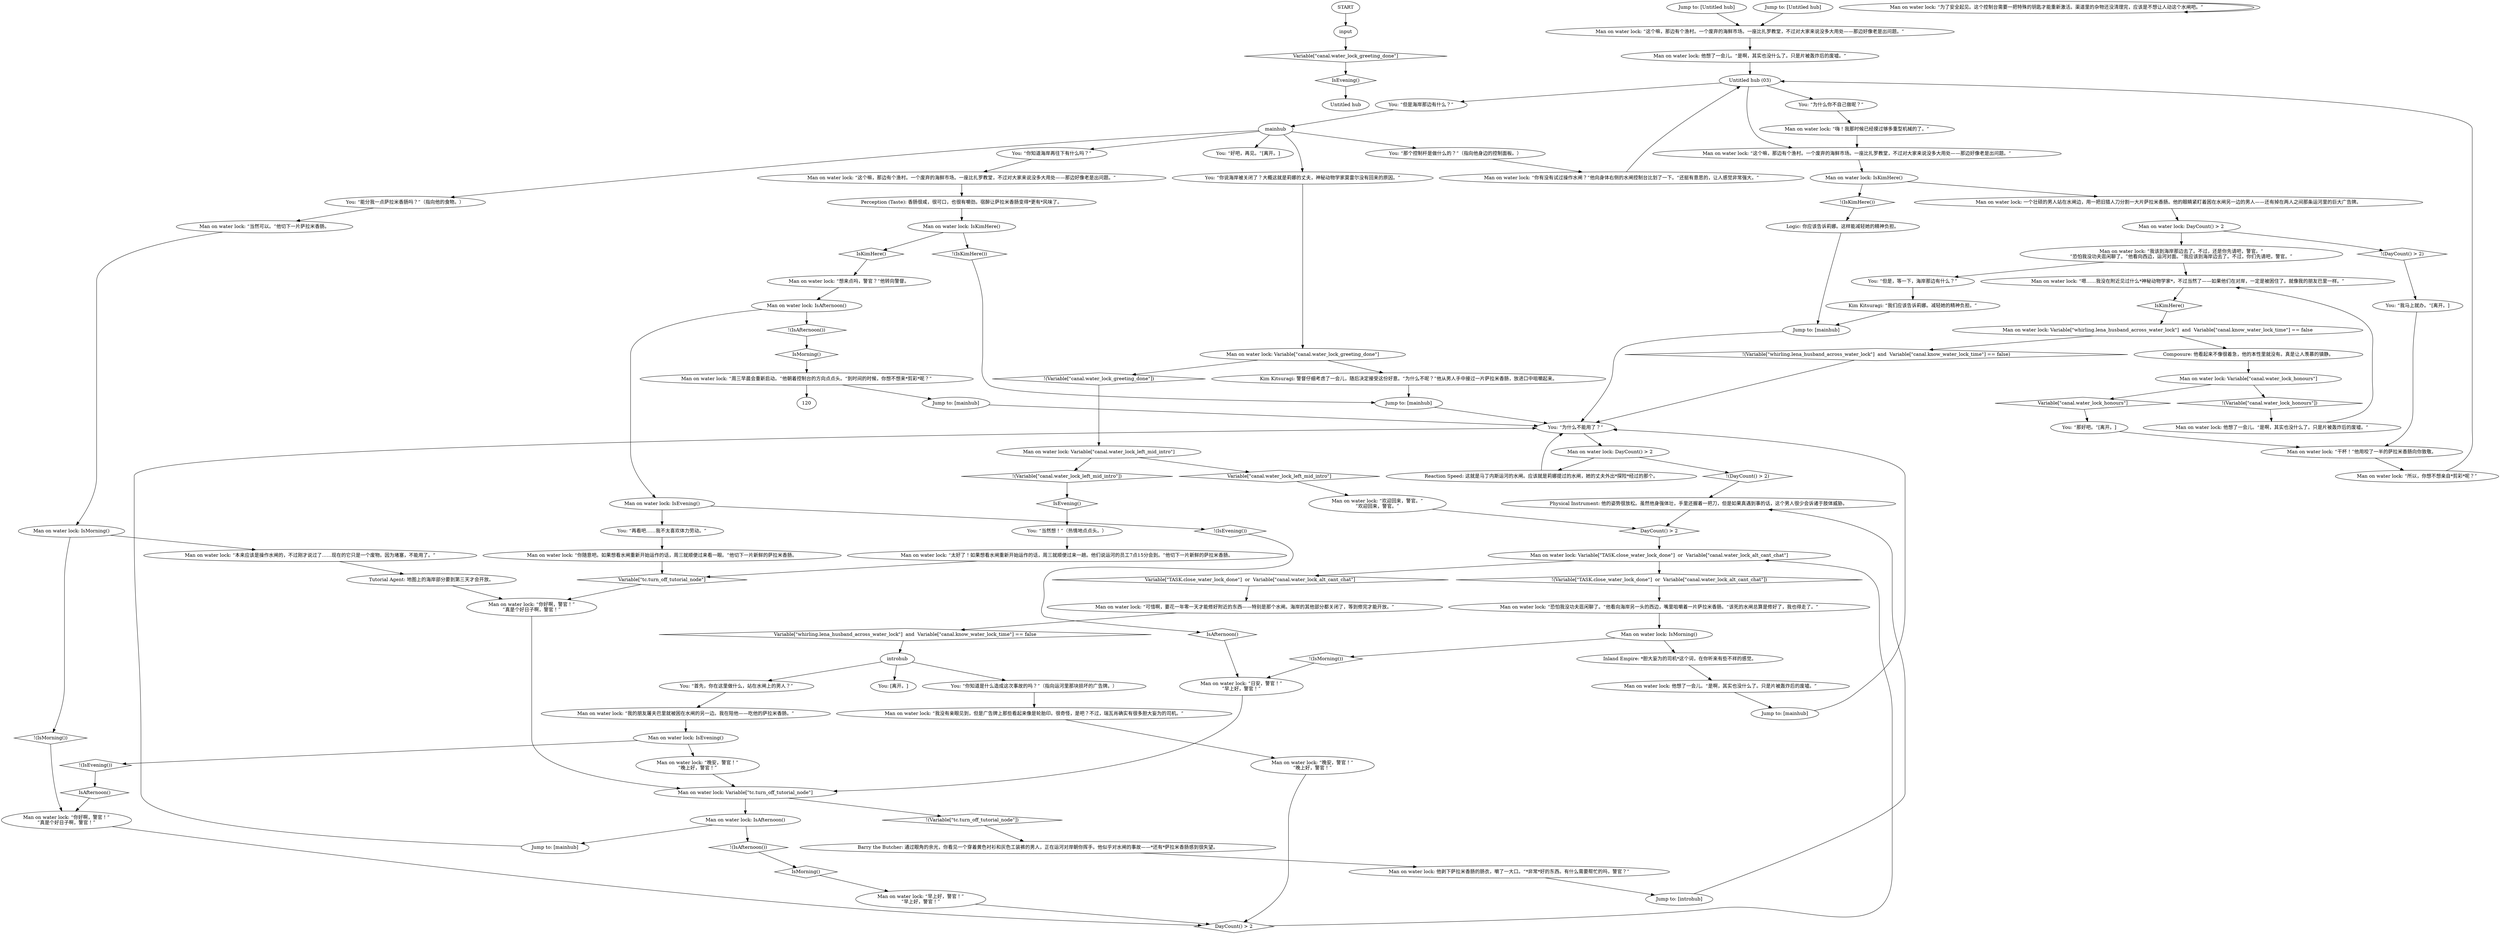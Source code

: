 # CANAL / MAN ON WATER LOCK
# A man is eating salami on the water lock.
# ==================================================
digraph G {
	  0 [label="START"];
	  1 [label="input"];
	  2 [label="Untitled hub (03)"];
	  3 [label="Jump to: [introhub]"];
	  4 [label="Logic: 你应该告诉莉娜。这样能减轻她的精神负担。"];
	  5 [label="You: “你知道是什么造成这次事故的吗？”（指向运河里那块损坏的广告牌。）"];
	  6 [label="You: “好吧，再见。”[离开。]"];
	  7 [label="Man on water lock: Variable[\"TASK.close_water_lock_done\"]  or  Variable[\"canal.water_lock_alt_cant_chat\"]"];
	  8 [label="Variable[\"TASK.close_water_lock_done\"]  or  Variable[\"canal.water_lock_alt_cant_chat\"]", shape=diamond];
	  9 [label="!(Variable[\"TASK.close_water_lock_done\"]  or  Variable[\"canal.water_lock_alt_cant_chat\"])", shape=diamond];
	  10 [label="Jump to: [Untitled hub]"];
	  11 [label="Man on water lock: “早上好，警官！”\n“早上好，警官！”"];
	  12 [label="You: “但是海岸那边有什么？”"];
	  13 [label="Man on water lock: “欢迎回来，警官。”\n“欢迎回来，警官。”"];
	  14 [label="You: “为什么你不自己做呢？”"];
	  15 [label="Man on water lock: Variable[\"canal.water_lock_honours\"]"];
	  16 [label="Variable[\"canal.water_lock_honours\"]", shape=diamond];
	  17 [label="!(Variable[\"canal.water_lock_honours\"])", shape=diamond];
	  18 [label="Man on water lock: “当然可以。”他切下一片萨拉米香肠。"];
	  19 [label="Man on water lock: “你随意吧。如果想看水闸重新开始运作的话，周三就顺便过来看一眼。”他切下一片新鲜的萨拉米香肠。"];
	  20 [label="You: “但是，等一下，海岸那边有什么？”"];
	  21 [label="Jump to: [mainhub]"];
	  22 [label="Man on water lock: “我没有亲眼见到，但是广告牌上那些看起来像是轮胎印。很奇怪，是吧？不过，瑞瓦肖确实有很多胆大妄为的司机。”"];
	  23 [label="You: “你知道海岸再往下有什么吗？”"];
	  24 [label="You: [离开。]"];
	  25 [label="Man on water lock: IsKimHere()"];
	  26 [label="IsKimHere()", shape=diamond];
	  27 [label="!(IsKimHere())", shape=diamond];
	  28 [label="Jump to: [mainhub]"];
	  29 [label="Man on water lock: “我的朋友屠夫巴里就被困在水闸的另一边。我在陪他——吃他的萨拉米香肠。”"];
	  30 [label="You: “你说海岸被关闭了？大概这就是莉娜的丈夫，神秘动物学家莫雷尔没有回来的原因。”"];
	  31 [label="You: “能分我一点萨拉米香肠吗？”（指向他的食物。）"];
	  32 [label="Man on water lock: 他剥下萨拉米香肠的肠衣，嚼了一大口。“*非常*好的东西。有什么需要帮忙的吗，警官？”"];
	  33 [label="Man on water lock: “想来点吗，警官？”他转向警督。"];
	  34 [label="Man on water lock: “你好啊，警官！”\n“真是个好日子啊，警官！”"];
	  35 [label="Jump to: [mainhub]"];
	  36 [label="You: “那个控制杆是做什么的？”（指向他身边的控制面板。）"];
	  37 [label="Man on water lock: “这个嘛，那边有个渔村。一个废弃的海鲜市场。一座比扎罗教堂，不过对大家来说没多大用处——那边好像老是出问题。”"];
	  38 [label="Man on water lock: Variable[\"canal.water_lock_left_mid_intro\"]"];
	  39 [label="Variable[\"canal.water_lock_left_mid_intro\"]", shape=diamond];
	  40 [label="!(Variable[\"canal.water_lock_left_mid_intro\"])", shape=diamond];
	  41 [label="Man on water lock: “恐怕我没功夫逛闲聊了。”他看向海岸另一头的西边，嘴里咀嚼着一片萨拉米香肠。“该死的水闸总算是修好了，我也得走了。”"];
	  42 [label="You: “首先，你在这里做什么，站在水闸上的男人？”"];
	  43 [label="Man on water lock: “太好了！如果想看水闸重新开始运作的话，周三就顺便过来一趟。他们说运河的员工7点15分会到。”他切下一片新鲜的萨拉米香肠。"];
	  44 [label="Man on water lock: “嗨！我那时候已经摸过够多重型机械的了。”"];
	  45 [label="Man on water lock: “干杯！”他用咬了一半的萨拉米香肠向你致敬。"];
	  46 [label="Man on water lock: 他想了一会儿。“是啊，其实也没什么了。只是片被轰炸后的废墟。”"];
	  47 [label="Jump to: [Untitled hub]"];
	  48 [label="Man on water lock: “所以，你想不想亲自*剪彩*呢？”"];
	  49 [label="You: “那好吧。”[离开。]"];
	  50 [label="Man on water lock: “嗯……我没在附近见过什么*神秘动物学家*，不过当然了——如果他们在对岸，一定是被困住了。就像我的朋友巴里一样。”"];
	  51 [label="Man on water lock: Variable[\"canal.water_lock_greeting_done\"]"];
	  52 [label="Variable[\"canal.water_lock_greeting_done\"]", shape=diamond];
	  53 [label="!(Variable[\"canal.water_lock_greeting_done\"])", shape=diamond];
	  54 [label="Kim Kitsuragi: 警督仔细考虑了一会儿，随后决定接受这份好意。“为什么不呢？”他从男人手中接过一片萨拉米香肠，放进口中咀嚼起来。"];
	  55 [label="Man on water lock: IsAfternoon()"];
	  56 [label="IsAfternoon()", shape=diamond];
	  57 [label="!(IsAfternoon())", shape=diamond];
	  58 [label="Man on water lock: IsEvening()"];
	  59 [label="IsEvening()", shape=diamond];
	  60 [label="!(IsEvening())", shape=diamond];
	  61 [label="You: “再看吧……我不太喜欢体力劳动。”"];
	  62 [label="Jump to: [mainhub]"];
	  63 [label="Man on water lock: “你好啊，警官！”\n“真是个好日子啊，警官！”"];
	  64 [label="Man on water lock: “日安，警官！”\n“早上好，警官！”"];
	  65 [label="Man on water lock: “周三早晨会重新启动。”他朝着控制台的方向点点头。“到时间的时候，你想不想来*剪彩*呢？”"];
	  66 [label="Man on water lock: “为了安全起见。这个控制台需要一把特殊的钥匙才能重新激活。渠道里的杂物还没清理完，应该是不想让人动这个水闸吧。”"];
	  67 [label="Man on water lock: DayCount() > 2"];
	  68 [label="DayCount() > 2", shape=diamond];
	  69 [label="!(DayCount() > 2)", shape=diamond];
	  70 [label="Reaction Speed: 这就是马丁内斯运河的水闸。应该就是莉娜提过的水闸，她的丈夫外出*探险*经过的那个。"];
	  71 [label="introhub"];
	  72 [label="Physical Instrument: 他的姿势很放松。虽然他身强体壮，手里还握着一把刀，但是如果真遇到事的话，这个男人很少会诉诸于肢体威胁。"];
	  73 [label="Man on water lock: DayCount() > 2"];
	  74 [label="DayCount() > 2", shape=diamond];
	  75 [label="!(DayCount() > 2)", shape=diamond];
	  76 [label="Man on water lock: “我该到海岸那边去了。不过，还是你先请吧，警官。”\n“恐怕我没功夫逛闲聊了。”他看向西边，运河对面。“我应该到海岸边去了。不过，你们先请吧，警官。”"];
	  77 [label="Man on water lock: “可惜啊，要花一年零一天才能修好附近的东西——特别是那个水闸。海岸的其他部分都关闭了，等到修完才能开放。”"];
	  78 [label="Man on water lock: 他想了一会儿。“是啊，其实也没什么了。只是片被轰炸后的废墟。”"];
	  79 [label="Perception (Taste): 香肠很咸，很可口，也很有嚼劲。宿醉让萨拉米香肠变得*更有*风味了。"];
	  80 [label="Man on water lock: IsMorning()"];
	  81 [label="IsMorning()", shape=diamond];
	  82 [label="!(IsMorning())", shape=diamond];
	  83 [label="Man on water lock: “本来应该是操作水闸的，不过刚才说过了……现在的它只是一个废物。因为堵塞，不能用了。”"];
	  84 [label="Man on water lock: “你有没有试过操作水闸？”他向身体右侧的水闸控制台比划了一下。“还挺有意思的，让人感觉非常强大。”"];
	  85 [label="Man on water lock: 他想了一会儿。“是啊，其实也没什么了。只是片被轰炸后的废墟。”"];
	  86 [label="Man on water lock: IsKimHere()"];
	  87 [label="IsKimHere()", shape=diamond];
	  88 [label="!(IsKimHere())", shape=diamond];
	  89 [label="Man on water lock: 一个壮硕的男人站在水闸边，用一把旧猎人刀分割一大片萨拉米香肠。他的眼睛紧盯着困在水闸另一边的男人——还有掉在两人之间那条运河里的巨大广告牌。"];
	  90 [label="Man on water lock: Variable[\"tc.turn_off_tutorial_node\"]"];
	  91 [label="Variable[\"tc.turn_off_tutorial_node\"]", shape=diamond];
	  92 [label="!(Variable[\"tc.turn_off_tutorial_node\"])", shape=diamond];
	  93 [label="Man on water lock: IsAfternoon()"];
	  94 [label="IsAfternoon()", shape=diamond];
	  95 [label="!(IsAfternoon())", shape=diamond];
	  96 [label="Jump to: [mainhub]"];
	  97 [label="You: “我马上就办。”[离开。]"];
	  98 [label="Man on water lock: “这个嘛，那边有个渔村。一个废弃的海鲜市场。一座比扎罗教堂，不过对大家来说没多大用处——那边好像老是出问题。”"];
	  99 [label="Kim Kitsuragi: “我们应该告诉莉娜。减轻她的精神负担。”"];
	  100 [label="Man on water lock: Variable[\"whirling.lena_husband_across_water_lock\"]  and  Variable[\"canal.know_water_lock_time\"] == false"];
	  101 [label="Variable[\"whirling.lena_husband_across_water_lock\"]  and  Variable[\"canal.know_water_lock_time\"] == false", shape=diamond];
	  102 [label="!(Variable[\"whirling.lena_husband_across_water_lock\"]  and  Variable[\"canal.know_water_lock_time\"] == false)", shape=diamond];
	  103 [label="Composure: 他看起来不像很着急，他的本性里就没有。真是让人羡慕的镇静。"];
	  104 [label="Man on water lock: IsMorning()"];
	  105 [label="IsMorning()", shape=diamond];
	  106 [label="!(IsMorning())", shape=diamond];
	  107 [label="Inland Empire: *胆大妄为的司机*这个词，在你听来有些不祥的感觉。"];
	  108 [label="Man on water lock: “晚安，警官！”\n“晚上好，警官！”"];
	  109 [label="Untitled hub"];
	  110 [label="Man on water lock: “这个嘛，那边有个渔村。一个废弃的海鲜市场。一座比扎罗教堂，不过对大家来说没多大用处——那边好像老是出问题。”"];
	  111 [label="mainhub"];
	  112 [label="You: “为什么不能用了？”"];
	  113 [label="Tutorial Agent: 地图上的海岸部分要到第三天才会开放。"];
	  114 [label="Barry the Butcher: 通过眼角的余光，你看见一个穿着黄色衬衫和灰色工装裤的男人，正在运河对岸朝你挥手。他似乎对水闸的事故——*还有*萨拉米香肠感到很失望。"];
	  115 [label="Man on water lock: IsEvening()"];
	  116 [label="IsEvening()", shape=diamond];
	  117 [label="!(IsEvening())", shape=diamond];
	  118 [label="Man on water lock: “晚安，警官！”\n“晚上好，警官！”"];
	  119 [label="You: “当然想！”（热情地点点头。）"];
	  0 -> 1
	  1 -> 52
	  2 -> 98
	  2 -> 12
	  2 -> 14
	  3 -> 72
	  4 -> 21
	  5 -> 22
	  7 -> 8
	  7 -> 9
	  8 -> 77
	  9 -> 41
	  10 -> 110
	  11 -> 74
	  12 -> 111
	  13 -> 68
	  14 -> 44
	  15 -> 16
	  15 -> 17
	  16 -> 49
	  17 -> 85
	  18 -> 80
	  19 -> 91
	  20 -> 99
	  21 -> 112
	  22 -> 108
	  23 -> 37
	  25 -> 26
	  25 -> 27
	  26 -> 33
	  27 -> 28
	  28 -> 112
	  29 -> 115
	  30 -> 51
	  31 -> 18
	  32 -> 3
	  33 -> 55
	  34 -> 74
	  35 -> 112
	  36 -> 84
	  37 -> 79
	  38 -> 40
	  38 -> 39
	  39 -> 13
	  40 -> 59
	  41 -> 104
	  42 -> 29
	  43 -> 91
	  44 -> 98
	  45 -> 48
	  46 -> 2
	  47 -> 110
	  48 -> 2
	  49 -> 45
	  50 -> 87
	  51 -> 53
	  51 -> 54
	  52 -> 116
	  53 -> 38
	  54 -> 28
	  55 -> 57
	  55 -> 58
	  56 -> 64
	  57 -> 105
	  58 -> 60
	  58 -> 61
	  59 -> 119
	  60 -> 56
	  61 -> 19
	  62 -> 112
	  63 -> 90
	  64 -> 90
	  65 -> 120
	  65 -> 62
	  66 -> 66
	  67 -> 69
	  67 -> 70
	  68 -> 7
	  69 -> 72
	  70 -> 112
	  71 -> 24
	  71 -> 42
	  71 -> 5
	  72 -> 68
	  73 -> 75
	  73 -> 76
	  74 -> 7
	  75 -> 97
	  76 -> 50
	  76 -> 20
	  77 -> 101
	  78 -> 35
	  79 -> 25
	  80 -> 82
	  80 -> 83
	  81 -> 11
	  82 -> 34
	  83 -> 113
	  84 -> 2
	  85 -> 50
	  86 -> 88
	  86 -> 89
	  87 -> 100
	  88 -> 4
	  89 -> 73
	  90 -> 92
	  90 -> 93
	  91 -> 63
	  92 -> 114
	  93 -> 96
	  93 -> 95
	  94 -> 34
	  95 -> 81
	  96 -> 112
	  97 -> 45
	  98 -> 86
	  99 -> 21
	  100 -> 102
	  100 -> 103
	  101 -> 71
	  102 -> 112
	  103 -> 15
	  104 -> 106
	  104 -> 107
	  105 -> 65
	  106 -> 64
	  107 -> 78
	  108 -> 74
	  110 -> 46
	  111 -> 36
	  111 -> 6
	  111 -> 23
	  111 -> 30
	  111 -> 31
	  112 -> 67
	  113 -> 63
	  114 -> 32
	  115 -> 117
	  115 -> 118
	  116 -> 109
	  117 -> 94
	  118 -> 90
	  119 -> 43
}

